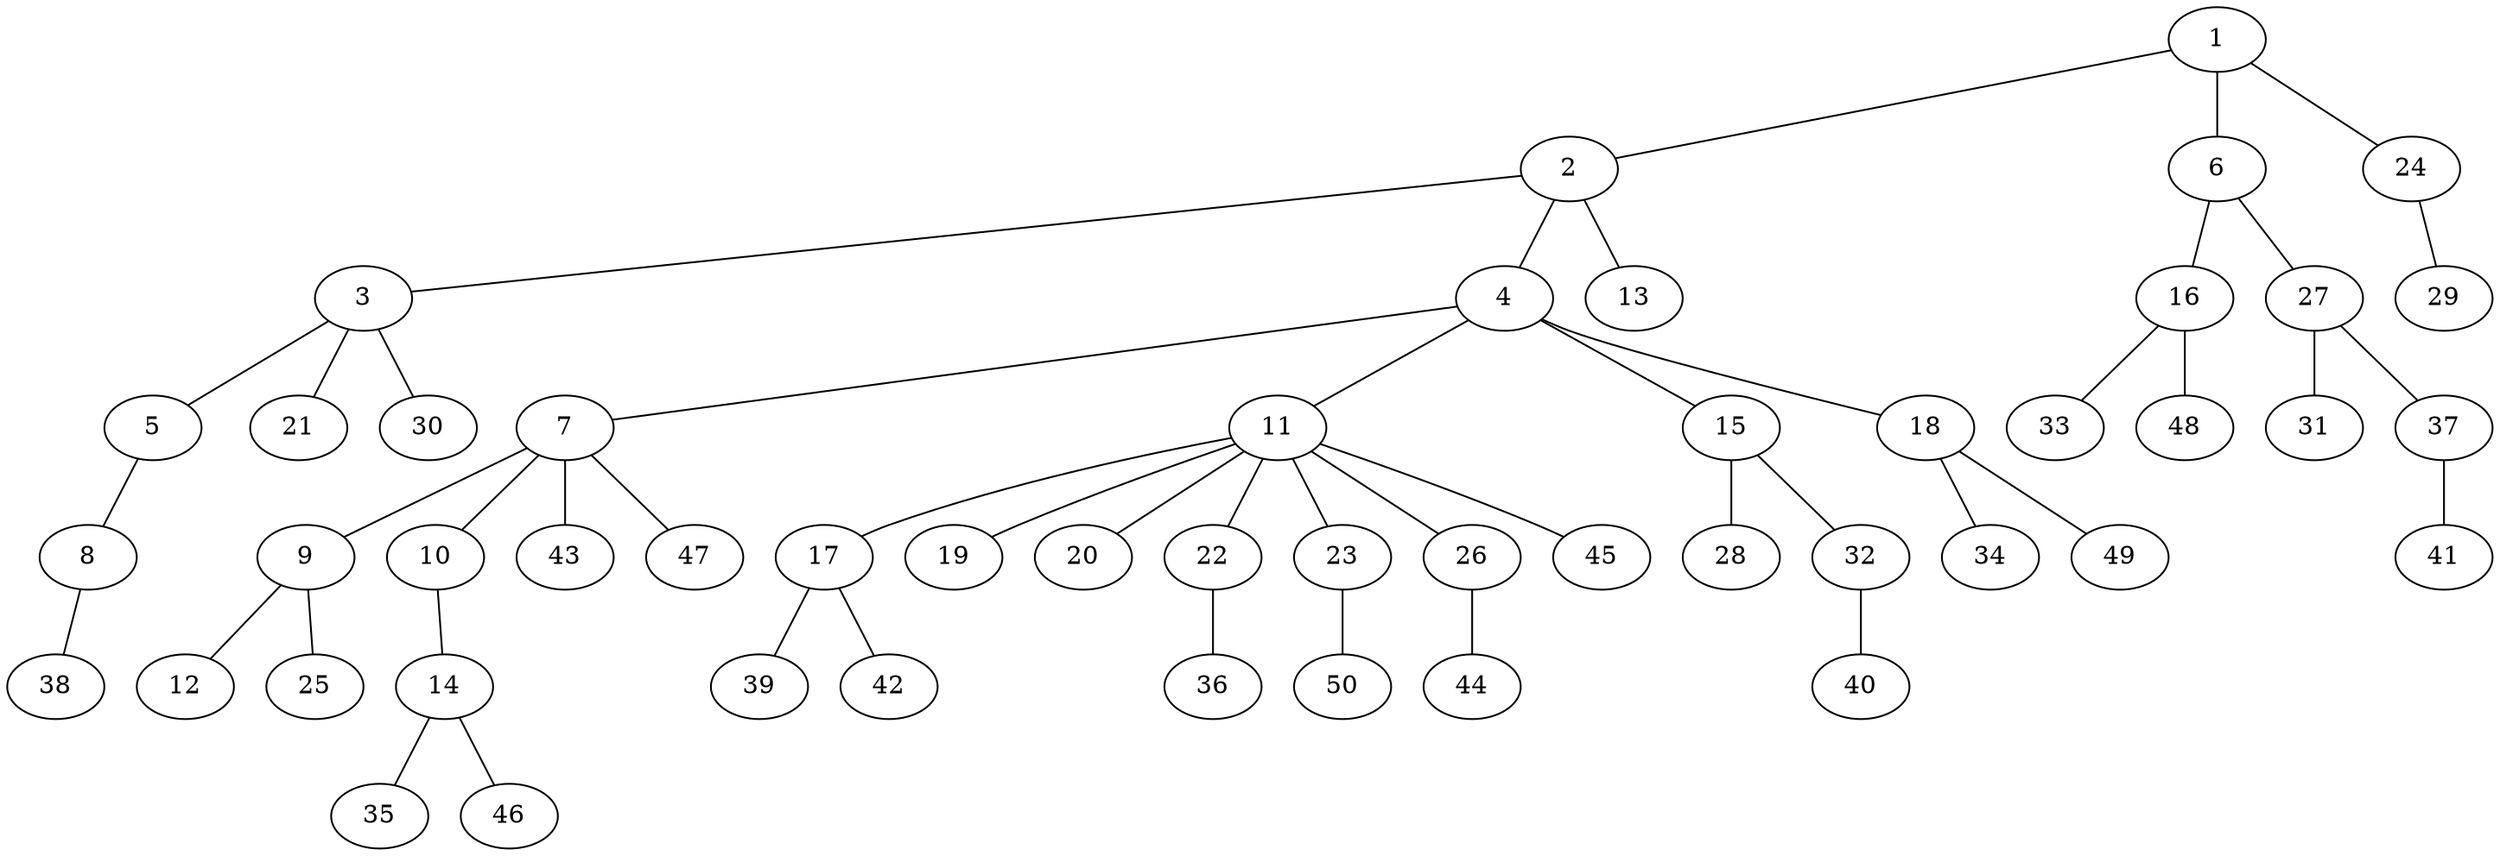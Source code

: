 graph graphname {1--2
1--6
1--24
2--3
2--4
2--13
3--5
3--21
3--30
4--7
4--11
4--15
4--18
5--8
6--16
6--27
7--9
7--10
7--43
7--47
8--38
9--12
9--25
10--14
11--17
11--19
11--20
11--22
11--23
11--26
11--45
14--35
14--46
15--28
15--32
16--33
16--48
17--39
17--42
18--34
18--49
22--36
23--50
24--29
26--44
27--31
27--37
32--40
37--41
}